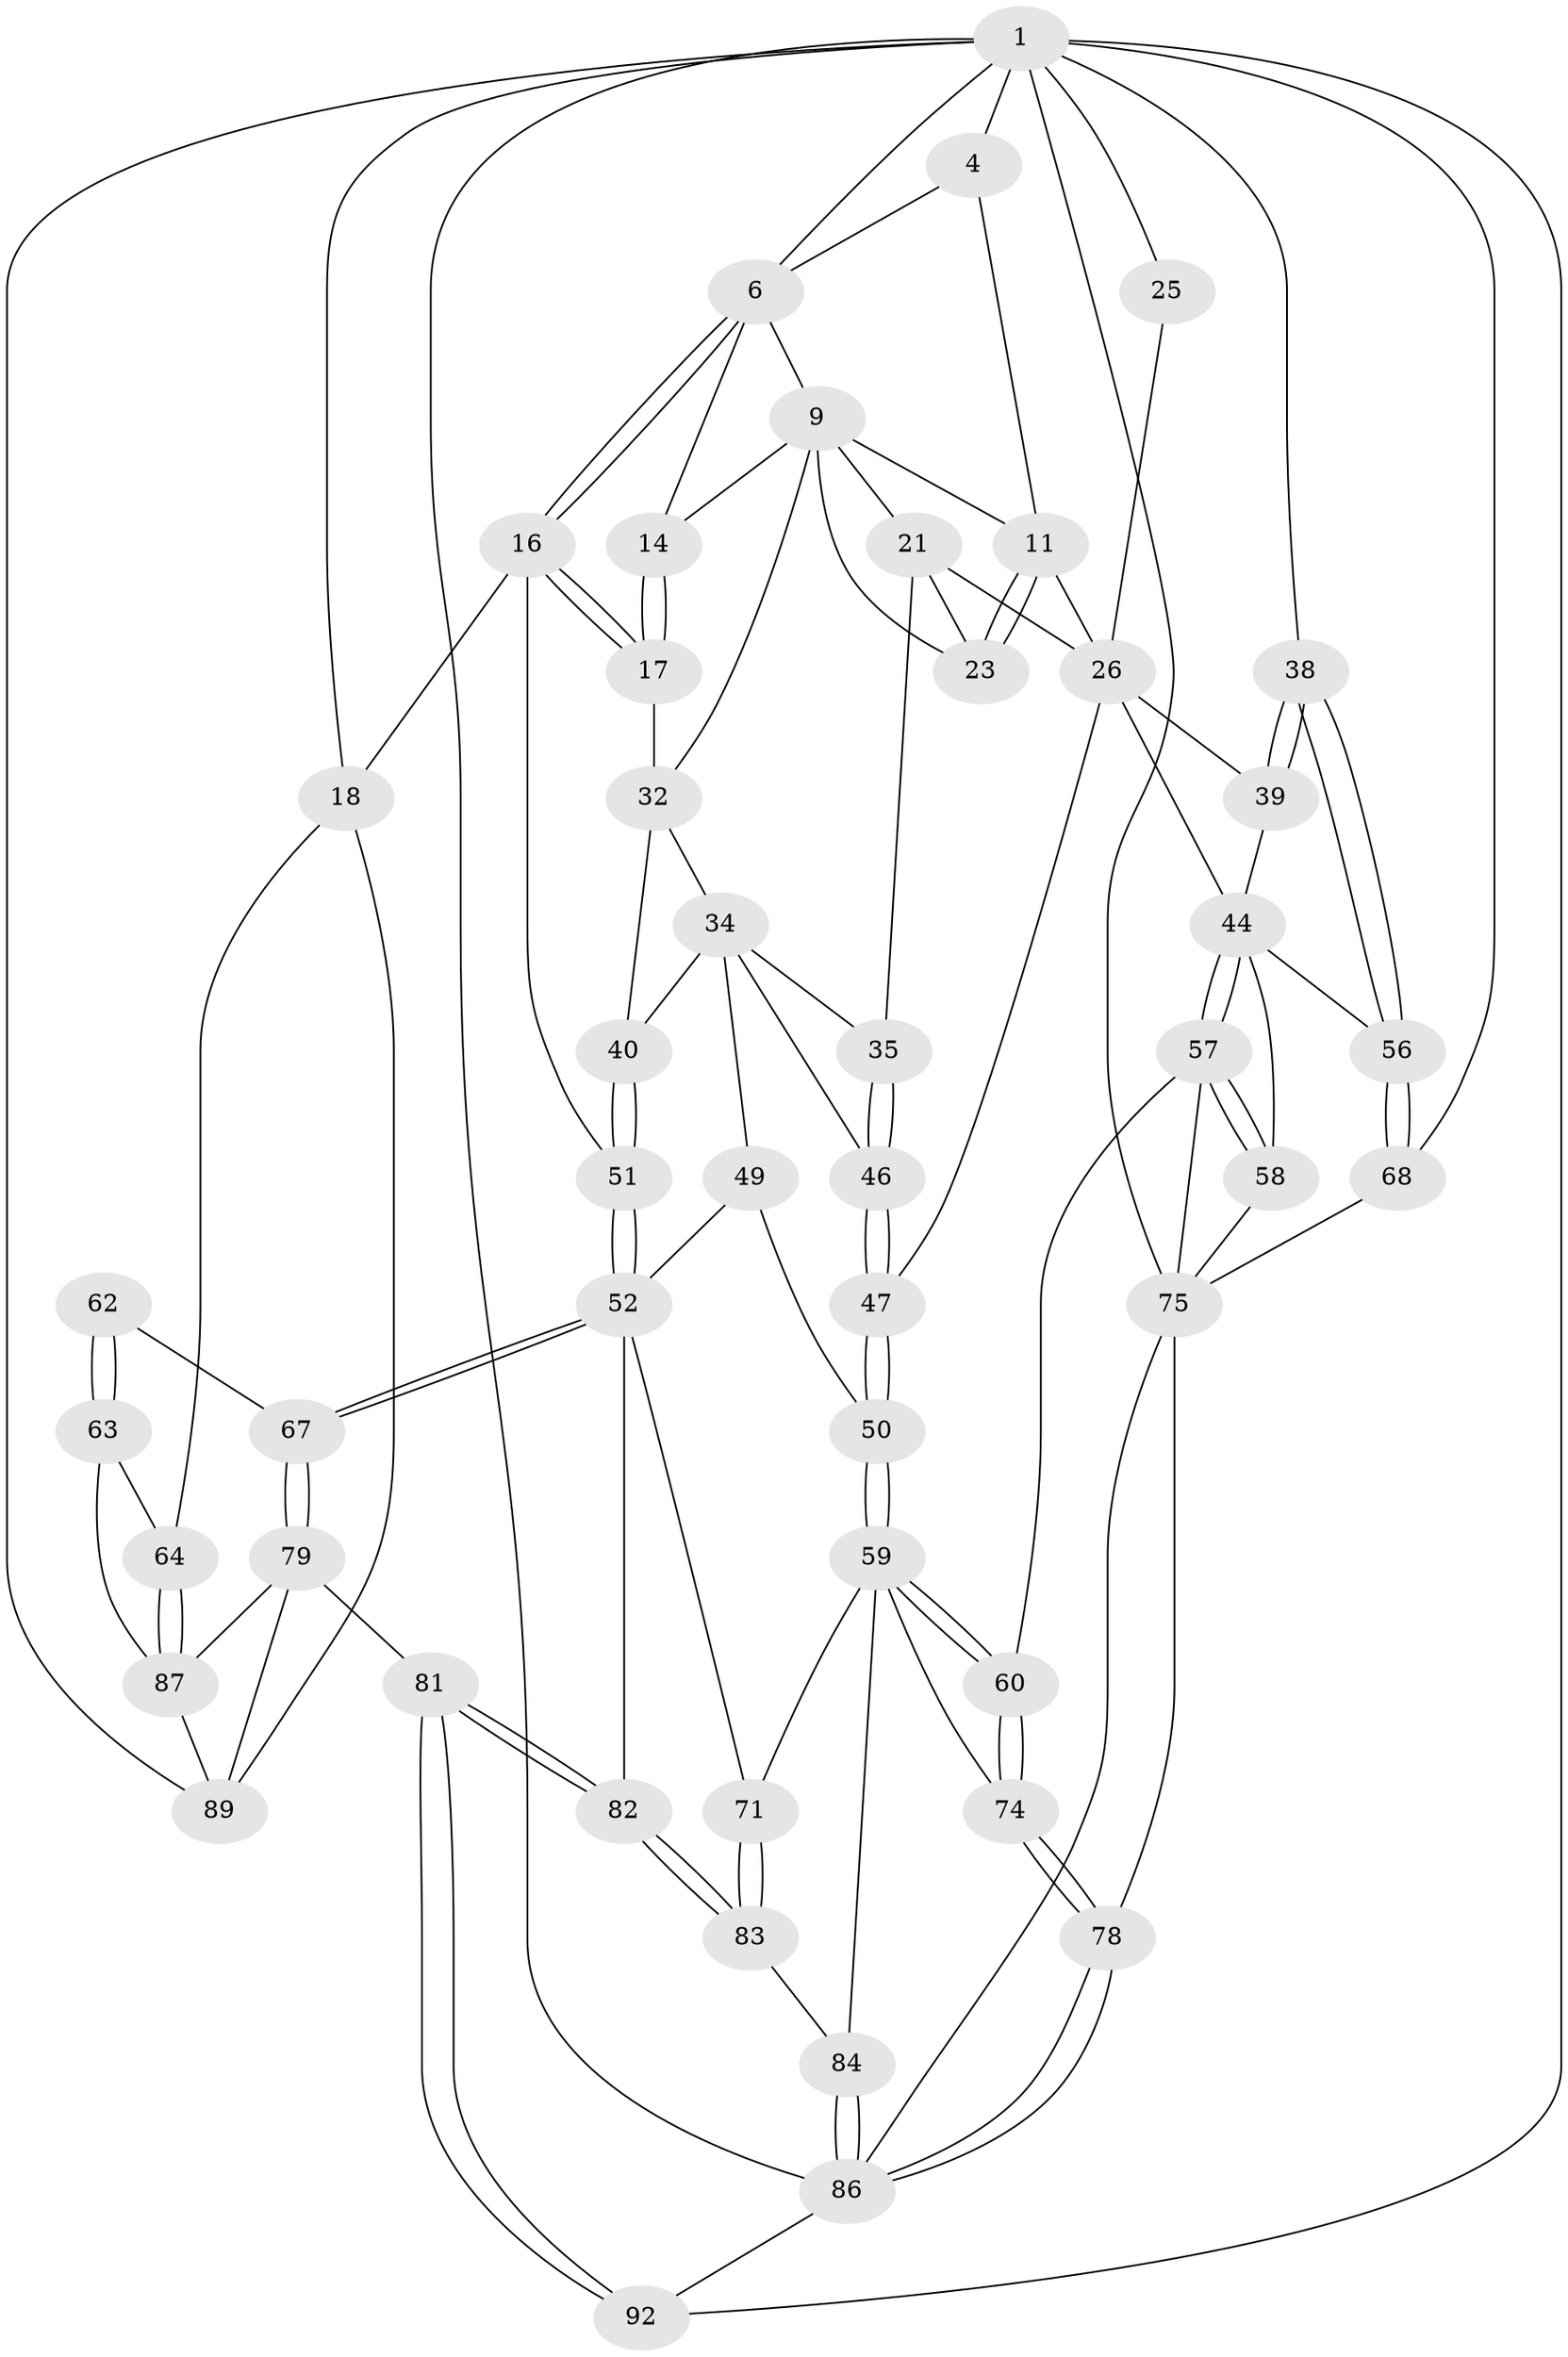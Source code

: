 // original degree distribution, {3: 0.04081632653061224, 6: 0.23469387755102042, 5: 0.5102040816326531, 4: 0.21428571428571427}
// Generated by graph-tools (version 1.1) at 2025/28/03/15/25 16:28:12]
// undirected, 49 vertices, 119 edges
graph export_dot {
graph [start="1"]
  node [color=gray90,style=filled];
  1 [pos="+0.9704398185652223+0",super="+2"];
  4 [pos="+0.2069560189086436+0",super="+5"];
  6 [pos="+0.8586527467725484+0.051769655580095414",super="+7"];
  9 [pos="+0.5934430099056407+0.046355940304750716",super="+10+15"];
  11 [pos="+0.40563396004681834+0.08429279868851021",super="+12"];
  14 [pos="+0.763022129032199+0.21465708054268137"];
  16 [pos="+0.9163708870596685+0.24216516132585506",super="+19"];
  17 [pos="+0.7721762698808189+0.22541905785703667",super="+36"];
  18 [pos="+1+0.31330449579233394",super="+65"];
  21 [pos="+0.527012496982767+0.19892511606491595",super="+29"];
  23 [pos="+0.4273269152908079+0.1745527247341852"];
  25 [pos="+0.11233048636770802+0.13400022773857787"];
  26 [pos="+0.25746655699018295+0.2304223612978537",super="+31+27"];
  32 [pos="+0.5849146842163239+0.24992092223924298",super="+33"];
  34 [pos="+0.47610834991707135+0.28151210885237105",super="+41"];
  35 [pos="+0.43361806900432903+0.2698220840218909"];
  38 [pos="+0+0.3258490459273394"];
  39 [pos="+0.013123753529525653+0.2762051281486437",super="+42"];
  40 [pos="+0.6415836916619513+0.33577150803189526"];
  44 [pos="+0.29883838564137144+0.42984007329924534",super="+45"];
  46 [pos="+0.44132745572040694+0.33012973481619234"];
  47 [pos="+0.37929609389126423+0.44856387700232536"];
  49 [pos="+0.5435663834315887+0.48050619583226517"];
  50 [pos="+0.4186452351395837+0.4940942550756591"];
  51 [pos="+0.6364827384369954+0.4945845992984696"];
  52 [pos="+0.6357590321198976+0.49567271110976163",super="+53"];
  56 [pos="+0+0.37256302272675507"];
  57 [pos="+0.23815768253461583+0.5590991805783159",super="+61"];
  58 [pos="+0.10232223615498902+0.6196109540524953"];
  59 [pos="+0.40117973425973136+0.5494726448098293",super="+72"];
  60 [pos="+0.3905326131477333+0.5674953222611835"];
  62 [pos="+0.8322390881605106+0.5238195772787329",super="+66"];
  63 [pos="+0.8802369450166352+0.6128891248183398",super="+85"];
  64 [pos="+0.9021556446126665+0.6118079289457561"];
  67 [pos="+0.7239243995351081+0.6049085987711014"];
  68 [pos="+0+0.5593227353838963"];
  71 [pos="+0.5458932350070235+0.6004744672144137"];
  74 [pos="+0.39767082976075385+0.6228814722027406"];
  75 [pos="+0.3076746863875724+0.7847070174354356",super="+76"];
  78 [pos="+0.3436887411492384+0.7909072817184138"];
  79 [pos="+0.7180860878068371+0.7476185152531546",super="+80"];
  81 [pos="+0.6418065693333256+0.8319071900921096"];
  82 [pos="+0.6067919595619643+0.7543604325598642"];
  83 [pos="+0.5231384483759544+0.6735386748169236"];
  84 [pos="+0.49114636944730494+0.680610624312399"];
  86 [pos="+0.3775547698536801+0.8119092050931006",super="+93"];
  87 [pos="+0.9735496248927459+0.8133223350115684",super="+88"];
  89 [pos="+1+1",super="+90"];
  92 [pos="+0.5654464530777267+0.9662709522590938"];
  1 -- 6;
  1 -- 4;
  1 -- 68;
  1 -- 38;
  1 -- 18;
  1 -- 86;
  1 -- 89;
  1 -- 92;
  1 -- 25;
  1 -- 75;
  4 -- 11;
  4 -- 6;
  6 -- 16;
  6 -- 16;
  6 -- 9;
  6 -- 14;
  9 -- 11;
  9 -- 21 [weight=2];
  9 -- 23;
  9 -- 32;
  9 -- 14;
  11 -- 23;
  11 -- 23;
  11 -- 26;
  14 -- 17;
  14 -- 17;
  16 -- 17;
  16 -- 17;
  16 -- 18;
  16 -- 51;
  17 -- 32 [weight=2];
  18 -- 64;
  18 -- 89;
  21 -- 26;
  21 -- 35;
  21 -- 23;
  25 -- 26;
  26 -- 44;
  26 -- 47;
  26 -- 39 [weight=2];
  32 -- 40;
  32 -- 34;
  34 -- 35;
  34 -- 40;
  34 -- 49;
  34 -- 46;
  35 -- 46;
  35 -- 46;
  38 -- 39;
  38 -- 39;
  38 -- 56;
  38 -- 56;
  39 -- 44;
  40 -- 51;
  40 -- 51;
  44 -- 57;
  44 -- 57;
  44 -- 56;
  44 -- 58;
  46 -- 47;
  46 -- 47;
  47 -- 50;
  47 -- 50;
  49 -- 50;
  49 -- 52;
  50 -- 59;
  50 -- 59;
  51 -- 52;
  51 -- 52;
  52 -- 67;
  52 -- 67;
  52 -- 82;
  52 -- 71;
  56 -- 68;
  56 -- 68;
  57 -- 58;
  57 -- 58;
  57 -- 75;
  57 -- 60;
  58 -- 75;
  59 -- 60;
  59 -- 60;
  59 -- 74;
  59 -- 84;
  59 -- 71;
  60 -- 74;
  60 -- 74;
  62 -- 63 [weight=2];
  62 -- 63;
  62 -- 67;
  63 -- 64;
  63 -- 87;
  64 -- 87;
  64 -- 87;
  67 -- 79;
  67 -- 79;
  68 -- 75;
  71 -- 83;
  71 -- 83;
  74 -- 78;
  74 -- 78;
  75 -- 78;
  75 -- 86;
  78 -- 86;
  78 -- 86;
  79 -- 81;
  79 -- 89;
  79 -- 87;
  81 -- 82;
  81 -- 82;
  81 -- 92;
  81 -- 92;
  82 -- 83;
  82 -- 83;
  83 -- 84;
  84 -- 86;
  84 -- 86;
  86 -- 92;
  87 -- 89;
}
